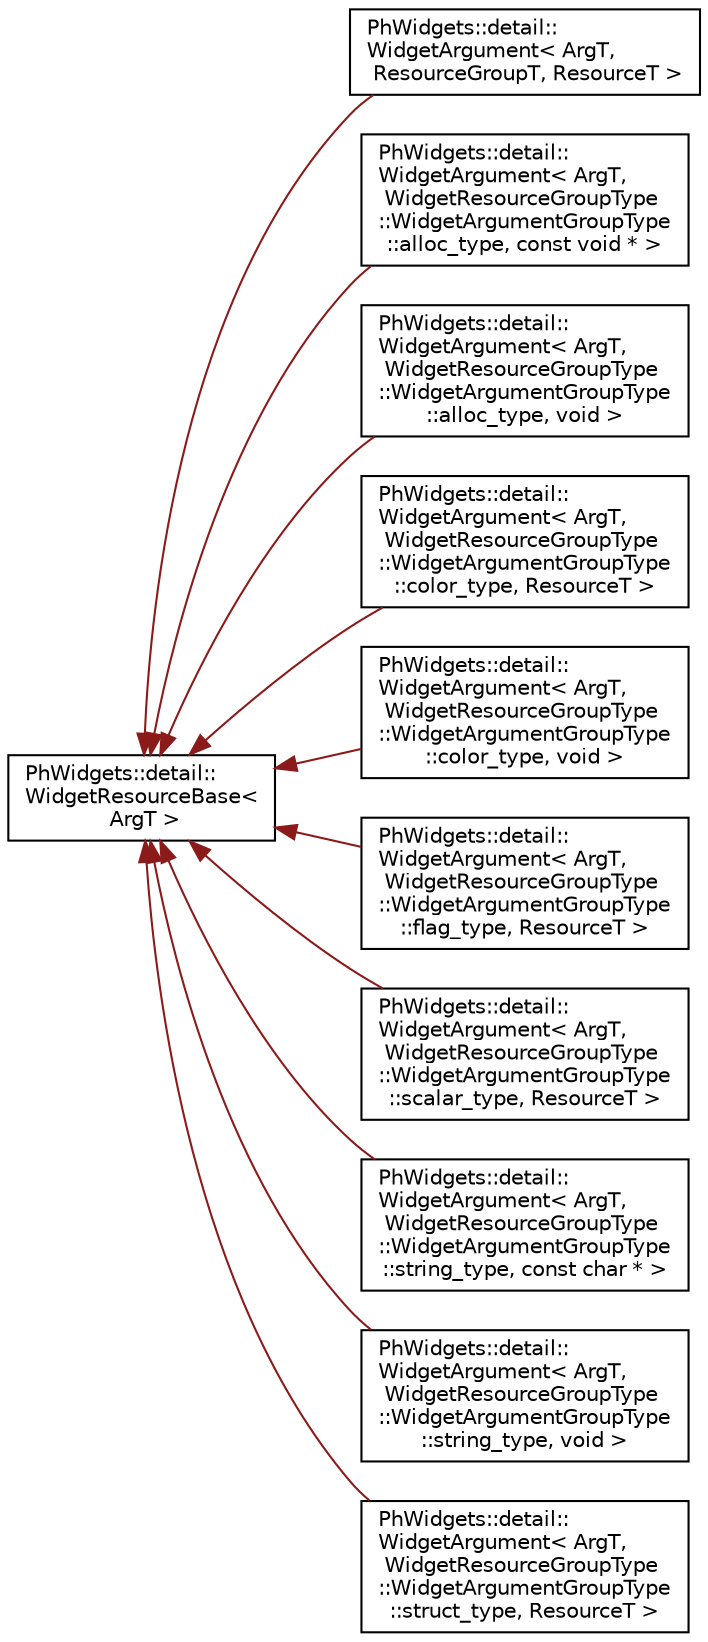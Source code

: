 digraph "Graphical Class Hierarchy"
{
  edge [fontname="Helvetica",fontsize="10",labelfontname="Helvetica",labelfontsize="10"];
  node [fontname="Helvetica",fontsize="10",shape=record];
  rankdir="LR";
  Node0 [label="PhWidgets::detail::\lWidgetResourceBase\<\l ArgT \>",height=0.2,width=0.4,color="black", fillcolor="white", style="filled",URL="$class_ph_widgets_1_1detail_1_1_widget_resource_base.html"];
  Node0 -> Node1 [dir="back",color="firebrick4",fontsize="10",style="solid",fontname="Helvetica"];
  Node1 [label="PhWidgets::detail::\lWidgetArgument\< ArgT,\l ResourceGroupT, ResourceT \>",height=0.2,width=0.4,color="black", fillcolor="white", style="filled",URL="$struct_ph_widgets_1_1detail_1_1_widget_argument.html"];
  Node0 -> Node2 [dir="back",color="firebrick4",fontsize="10",style="solid",fontname="Helvetica"];
  Node2 [label="PhWidgets::detail::\lWidgetArgument\< ArgT,\l WidgetResourceGroupType\l::WidgetArgumentGroupType\l::alloc_type, const void * \>",height=0.2,width=0.4,color="black", fillcolor="white", style="filled",URL="$struct_ph_widgets_1_1detail_1_1_widget_argument_3_01_arg_t_00_01_widget_resource_group_type_1_1_39c58aa89427d15b16ff56b24b470e39.html"];
  Node0 -> Node3 [dir="back",color="firebrick4",fontsize="10",style="solid",fontname="Helvetica"];
  Node3 [label="PhWidgets::detail::\lWidgetArgument\< ArgT,\l WidgetResourceGroupType\l::WidgetArgumentGroupType\l::alloc_type, void \>",height=0.2,width=0.4,color="black", fillcolor="white", style="filled",URL="$struct_ph_widgets_1_1detail_1_1_widget_argument_3_01_arg_t_00_01_widget_resource_group_type_1_1_96680b91f90adbe9fb7b035584c91542.html"];
  Node0 -> Node4 [dir="back",color="firebrick4",fontsize="10",style="solid",fontname="Helvetica"];
  Node4 [label="PhWidgets::detail::\lWidgetArgument\< ArgT,\l WidgetResourceGroupType\l::WidgetArgumentGroupType\l::color_type, ResourceT \>",height=0.2,width=0.4,color="black", fillcolor="white", style="filled",URL="$struct_ph_widgets_1_1detail_1_1_widget_argument_3_01_arg_t_00_01_widget_resource_group_type_1_1_51fd9aa1ed0a9ae9a16c104238063413.html"];
  Node0 -> Node5 [dir="back",color="firebrick4",fontsize="10",style="solid",fontname="Helvetica"];
  Node5 [label="PhWidgets::detail::\lWidgetArgument\< ArgT,\l WidgetResourceGroupType\l::WidgetArgumentGroupType\l::color_type, void \>",height=0.2,width=0.4,color="black", fillcolor="white", style="filled",URL="$struct_ph_widgets_1_1detail_1_1_widget_argument_3_01_arg_t_00_01_widget_resource_group_type_1_1_3d695d9ea7cf46c9f1c7ad6a7017d30b.html"];
  Node0 -> Node6 [dir="back",color="firebrick4",fontsize="10",style="solid",fontname="Helvetica"];
  Node6 [label="PhWidgets::detail::\lWidgetArgument\< ArgT,\l WidgetResourceGroupType\l::WidgetArgumentGroupType\l::flag_type, ResourceT \>",height=0.2,width=0.4,color="black", fillcolor="white", style="filled",URL="$struct_ph_widgets_1_1detail_1_1_widget_argument_3_01_arg_t_00_01_widget_resource_group_type_1_1_019ceba6ac52d1f2d858a60e422e8bf1.html"];
  Node0 -> Node7 [dir="back",color="firebrick4",fontsize="10",style="solid",fontname="Helvetica"];
  Node7 [label="PhWidgets::detail::\lWidgetArgument\< ArgT,\l WidgetResourceGroupType\l::WidgetArgumentGroupType\l::scalar_type, ResourceT \>",height=0.2,width=0.4,color="black", fillcolor="white", style="filled",URL="$struct_ph_widgets_1_1detail_1_1_widget_argument_3_01_arg_t_00_01_widget_resource_group_type_1_1_f8db5db7f1e30fbead4d1ac1a8fa1152.html"];
  Node0 -> Node8 [dir="back",color="firebrick4",fontsize="10",style="solid",fontname="Helvetica"];
  Node8 [label="PhWidgets::detail::\lWidgetArgument\< ArgT,\l WidgetResourceGroupType\l::WidgetArgumentGroupType\l::string_type, const char * \>",height=0.2,width=0.4,color="black", fillcolor="white", style="filled",URL="$struct_ph_widgets_1_1detail_1_1_widget_argument_3_01_arg_t_00_01_widget_resource_group_type_1_1_e8129a316a0ef7204b9a8ee724c64fd9.html"];
  Node0 -> Node9 [dir="back",color="firebrick4",fontsize="10",style="solid",fontname="Helvetica"];
  Node9 [label="PhWidgets::detail::\lWidgetArgument\< ArgT,\l WidgetResourceGroupType\l::WidgetArgumentGroupType\l::string_type, void \>",height=0.2,width=0.4,color="black", fillcolor="white", style="filled",URL="$struct_ph_widgets_1_1detail_1_1_widget_argument_3_01_arg_t_00_01_widget_resource_group_type_1_1_55c9b8a20aacabf3cc4133e322a970fd.html"];
  Node0 -> Node10 [dir="back",color="firebrick4",fontsize="10",style="solid",fontname="Helvetica"];
  Node10 [label="PhWidgets::detail::\lWidgetArgument\< ArgT,\l WidgetResourceGroupType\l::WidgetArgumentGroupType\l::struct_type, ResourceT \>",height=0.2,width=0.4,color="black", fillcolor="white", style="filled",URL="$struct_ph_widgets_1_1detail_1_1_widget_argument_3_01_arg_t_00_01_widget_resource_group_type_1_1_9138323019af0c3ccb44cd3a36cf7af8.html"];
}
